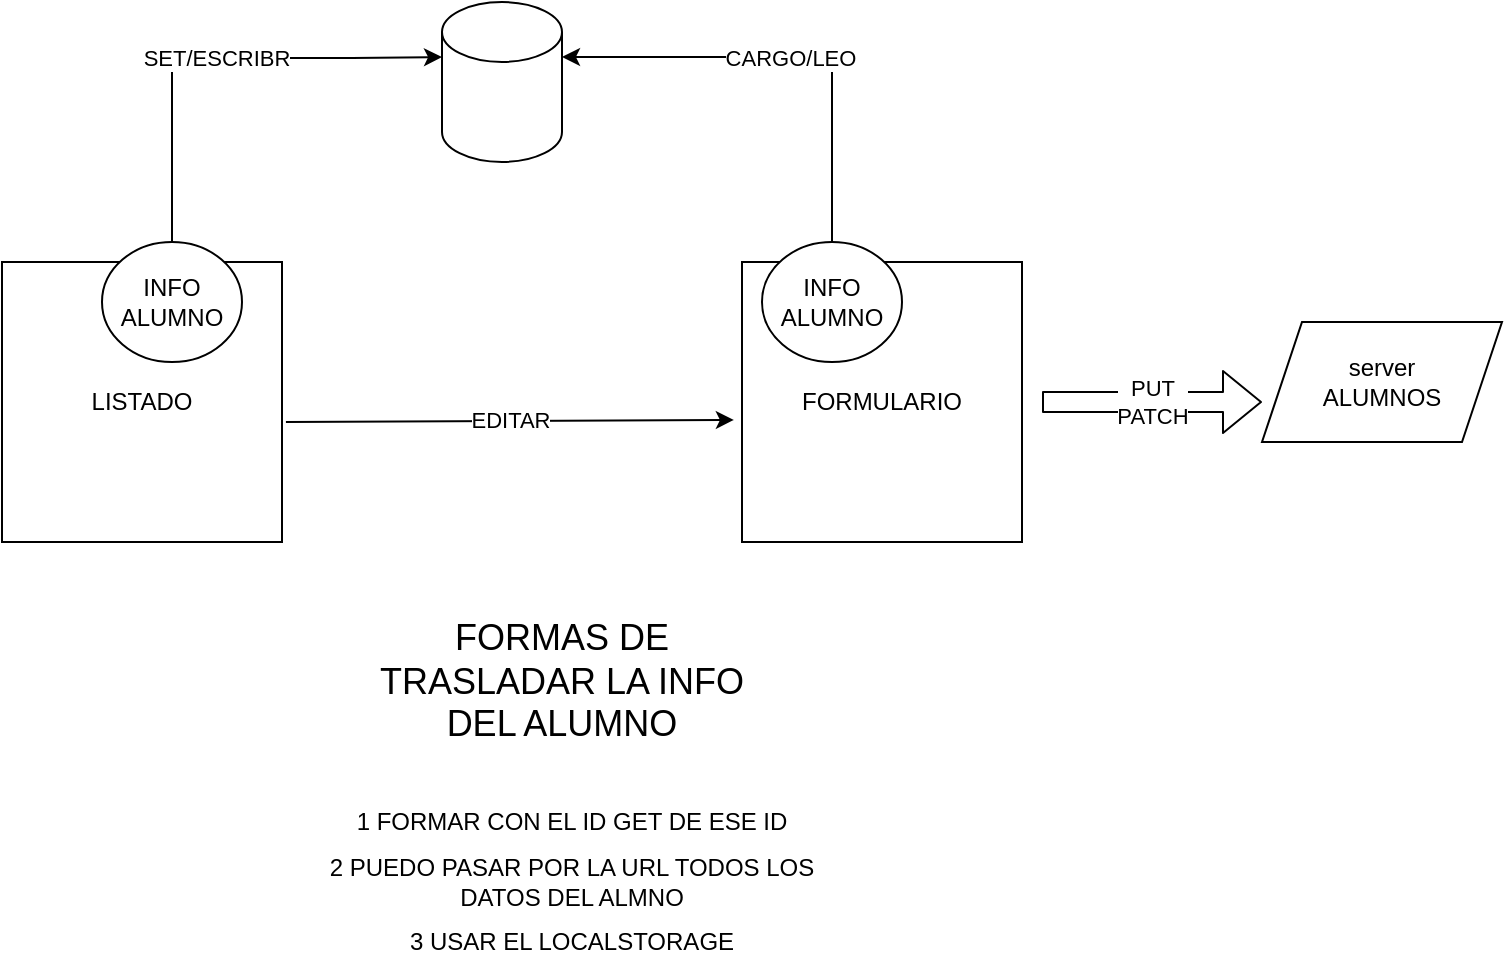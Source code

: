 <mxfile version="14.6.13" type="device"><diagram id="tbzDSK2Rk9yteorqALHQ" name="Página-1"><mxGraphModel dx="1326" dy="806" grid="1" gridSize="10" guides="1" tooltips="1" connect="1" arrows="1" fold="1" page="1" pageScale="1" pageWidth="1169" pageHeight="827" math="0" shadow="0"><root><mxCell id="0"/><mxCell id="1" parent="0"/><mxCell id="t_7PrJ4FLCu9Fr2Jpwss-1" value="LISTADO" style="whiteSpace=wrap;html=1;aspect=fixed;" vertex="1" parent="1"><mxGeometry x="270" y="220" width="140" height="140" as="geometry"/></mxCell><mxCell id="t_7PrJ4FLCu9Fr2Jpwss-2" value="FORMULARIO" style="whiteSpace=wrap;html=1;aspect=fixed;" vertex="1" parent="1"><mxGeometry x="640" y="220" width="140" height="140" as="geometry"/></mxCell><mxCell id="t_7PrJ4FLCu9Fr2Jpwss-3" value="EDITAR" style="endArrow=classic;html=1;exitX=1.014;exitY=0.571;exitDx=0;exitDy=0;exitPerimeter=0;entryX=-0.029;entryY=0.564;entryDx=0;entryDy=0;entryPerimeter=0;" edge="1" parent="1" source="t_7PrJ4FLCu9Fr2Jpwss-1" target="t_7PrJ4FLCu9Fr2Jpwss-2"><mxGeometry width="50" height="50" relative="1" as="geometry"><mxPoint x="560" y="440" as="sourcePoint"/><mxPoint x="610" y="390" as="targetPoint"/></mxGeometry></mxCell><mxCell id="t_7PrJ4FLCu9Fr2Jpwss-13" value="SET/ESCRIBR" style="edgeStyle=orthogonalEdgeStyle;rounded=0;orthogonalLoop=1;jettySize=auto;html=1;entryX=0;entryY=0;entryDx=0;entryDy=27.5;entryPerimeter=0;" edge="1" parent="1" source="t_7PrJ4FLCu9Fr2Jpwss-4" target="t_7PrJ4FLCu9Fr2Jpwss-12"><mxGeometry relative="1" as="geometry"><Array as="points"><mxPoint x="355" y="118"/><mxPoint x="445" y="118"/></Array></mxGeometry></mxCell><mxCell id="t_7PrJ4FLCu9Fr2Jpwss-4" value="INFO&lt;br&gt;ALUMNO" style="ellipse;whiteSpace=wrap;html=1;" vertex="1" parent="1"><mxGeometry x="320" y="210" width="70" height="60" as="geometry"/></mxCell><mxCell id="t_7PrJ4FLCu9Fr2Jpwss-14" value="CARGO/LEO" style="edgeStyle=orthogonalEdgeStyle;rounded=0;orthogonalLoop=1;jettySize=auto;html=1;entryX=1;entryY=0;entryDx=0;entryDy=27.5;entryPerimeter=0;" edge="1" parent="1" source="t_7PrJ4FLCu9Fr2Jpwss-5" target="t_7PrJ4FLCu9Fr2Jpwss-12"><mxGeometry relative="1" as="geometry"><Array as="points"><mxPoint x="685" y="118"/></Array></mxGeometry></mxCell><mxCell id="t_7PrJ4FLCu9Fr2Jpwss-5" value="INFO&lt;br&gt;ALUMNO" style="ellipse;whiteSpace=wrap;html=1;" vertex="1" parent="1"><mxGeometry x="650" y="210" width="70" height="60" as="geometry"/></mxCell><mxCell id="t_7PrJ4FLCu9Fr2Jpwss-6" value="server&lt;br&gt;ALUMNOS" style="shape=parallelogram;perimeter=parallelogramPerimeter;whiteSpace=wrap;html=1;fixedSize=1;" vertex="1" parent="1"><mxGeometry x="900" y="250" width="120" height="60" as="geometry"/></mxCell><mxCell id="t_7PrJ4FLCu9Fr2Jpwss-7" value="PUT&lt;br&gt;PATCH" style="shape=flexArrow;endArrow=classic;html=1;" edge="1" parent="1"><mxGeometry width="50" height="50" relative="1" as="geometry"><mxPoint x="790" y="290" as="sourcePoint"/><mxPoint x="900" y="290" as="targetPoint"/></mxGeometry></mxCell><mxCell id="t_7PrJ4FLCu9Fr2Jpwss-8" value="&lt;font style=&quot;font-size: 18px&quot;&gt;FORMAS DE TRASLADAR LA INFO DEL ALUMNO&lt;/font&gt;" style="text;html=1;strokeColor=none;fillColor=none;align=center;verticalAlign=middle;whiteSpace=wrap;rounded=0;" vertex="1" parent="1"><mxGeometry x="450" y="420" width="200" height="20" as="geometry"/></mxCell><mxCell id="t_7PrJ4FLCu9Fr2Jpwss-9" value="1 FORMAR CON EL ID GET DE ESE ID" style="text;html=1;strokeColor=none;fillColor=none;align=center;verticalAlign=middle;whiteSpace=wrap;rounded=0;" vertex="1" parent="1"><mxGeometry x="420" y="490" width="270" height="20" as="geometry"/></mxCell><mxCell id="t_7PrJ4FLCu9Fr2Jpwss-10" value="2 PUEDO PASAR POR LA URL TODOS LOS DATOS DEL ALMNO" style="text;html=1;strokeColor=none;fillColor=none;align=center;verticalAlign=middle;whiteSpace=wrap;rounded=0;" vertex="1" parent="1"><mxGeometry x="420" y="520" width="270" height="20" as="geometry"/></mxCell><mxCell id="t_7PrJ4FLCu9Fr2Jpwss-11" value="3 USAR EL LOCALSTORAGE" style="text;html=1;strokeColor=none;fillColor=none;align=center;verticalAlign=middle;whiteSpace=wrap;rounded=0;" vertex="1" parent="1"><mxGeometry x="420" y="550" width="270" height="20" as="geometry"/></mxCell><mxCell id="t_7PrJ4FLCu9Fr2Jpwss-12" value="" style="shape=cylinder3;whiteSpace=wrap;html=1;boundedLbl=1;backgroundOutline=1;size=15;" vertex="1" parent="1"><mxGeometry x="490" y="90" width="60" height="80" as="geometry"/></mxCell></root></mxGraphModel></diagram></mxfile>